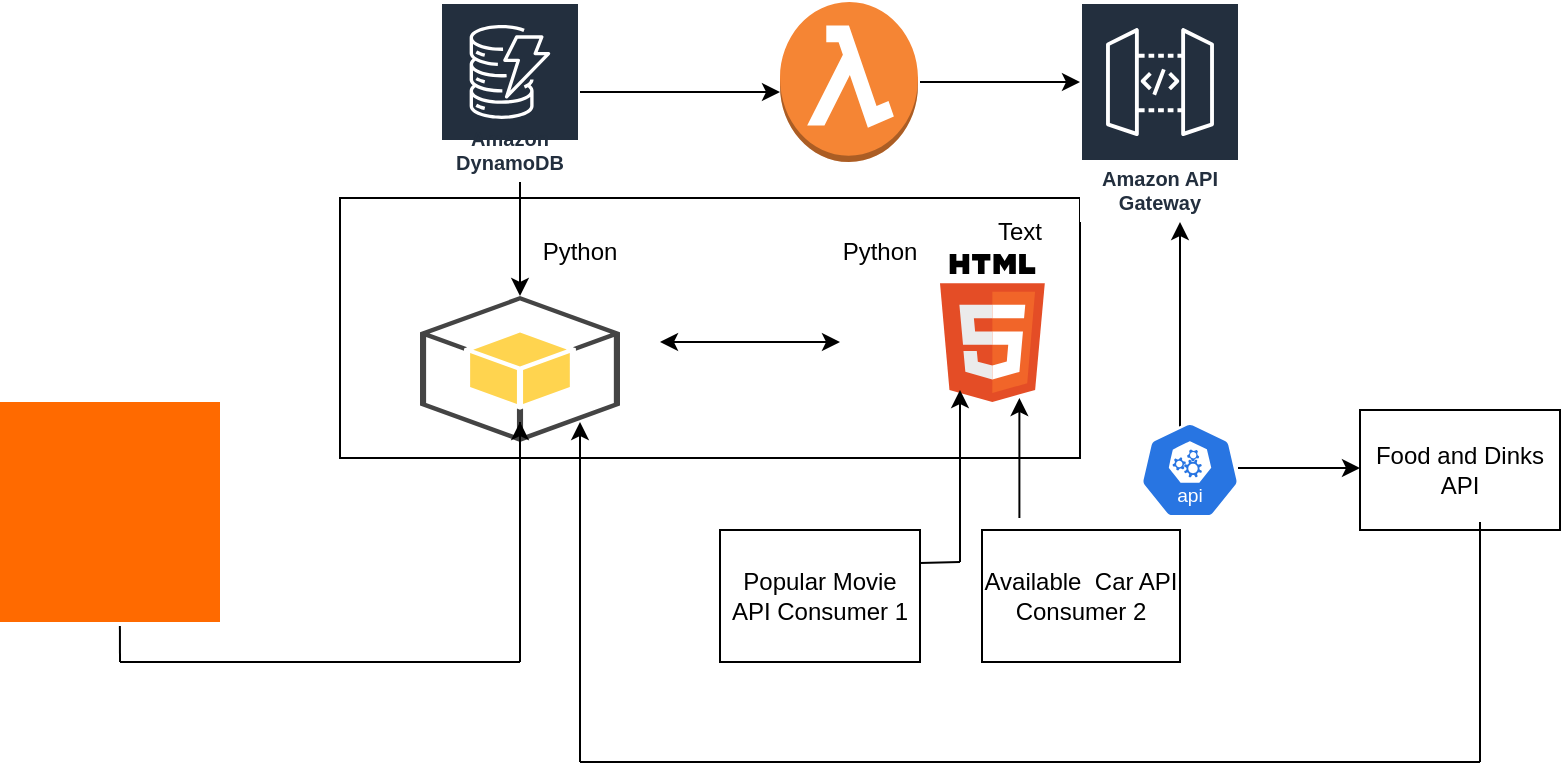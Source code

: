 <mxfile version="26.2.3">
  <diagram name="Page-1" id="HVCSzqa5o-DlwclQSeZB">
    <mxGraphModel dx="1712" dy="675" grid="1" gridSize="10" guides="1" tooltips="1" connect="1" arrows="1" fold="1" page="1" pageScale="1" pageWidth="850" pageHeight="1100" math="0" shadow="0">
      <root>
        <mxCell id="0" />
        <mxCell id="1" parent="0" />
        <mxCell id="L1P0y1qNque_wEb9isBb-7" value="" style="points=[];aspect=fixed;html=1;align=center;shadow=0;dashed=0;fillColor=#FF6A00;strokeColor=none;shape=mxgraph.alibaba_cloud.user;" parent="1" vertex="1">
          <mxGeometry x="60" y="340" width="110" height="110" as="geometry" />
        </mxCell>
        <mxCell id="L1P0y1qNque_wEb9isBb-9" value="" style="rounded=0;whiteSpace=wrap;html=1;" parent="1" vertex="1">
          <mxGeometry x="230" y="238" width="370" height="130" as="geometry" />
        </mxCell>
        <mxCell id="L1P0y1qNque_wEb9isBb-10" value="" style="outlineConnect=0;dashed=0;verticalLabelPosition=bottom;verticalAlign=top;align=center;html=1;shape=mxgraph.aws3.android;fillColor=#FFD44F;gradientColor=none;" parent="1" vertex="1">
          <mxGeometry x="270" y="287" width="100" height="73" as="geometry" />
        </mxCell>
        <mxCell id="R3J2JmFFshAX2nrimfKc-1" value="" style="endArrow=classic;html=1;rounded=0;" edge="1" parent="1" target="L1P0y1qNque_wEb9isBb-10">
          <mxGeometry width="50" height="50" relative="1" as="geometry">
            <mxPoint x="270" y="332" as="sourcePoint" />
            <mxPoint x="150" y="280" as="targetPoint" />
          </mxGeometry>
        </mxCell>
        <mxCell id="R3J2JmFFshAX2nrimfKc-7" value="" style="endArrow=classic;html=1;rounded=0;" edge="1" parent="1">
          <mxGeometry width="50" height="50" relative="1" as="geometry">
            <mxPoint x="320" y="450" as="sourcePoint" />
            <mxPoint x="320" y="350" as="targetPoint" />
            <Array as="points">
              <mxPoint x="320" y="350" />
              <mxPoint x="320" y="360" />
            </Array>
          </mxGeometry>
        </mxCell>
        <mxCell id="R3J2JmFFshAX2nrimfKc-8" value="" style="endArrow=none;html=1;rounded=0;" edge="1" parent="1">
          <mxGeometry width="50" height="50" relative="1" as="geometry">
            <mxPoint x="120" y="470" as="sourcePoint" />
            <mxPoint x="320" y="470" as="targetPoint" />
          </mxGeometry>
        </mxCell>
        <mxCell id="R3J2JmFFshAX2nrimfKc-9" value="" style="endArrow=none;html=1;rounded=0;" edge="1" parent="1">
          <mxGeometry width="50" height="50" relative="1" as="geometry">
            <mxPoint x="320" y="470" as="sourcePoint" />
            <mxPoint x="320" y="430" as="targetPoint" />
          </mxGeometry>
        </mxCell>
        <mxCell id="R3J2JmFFshAX2nrimfKc-11" value="" style="endArrow=none;html=1;rounded=0;exitX=0.545;exitY=1.018;exitDx=0;exitDy=0;exitPerimeter=0;" edge="1" parent="1" source="L1P0y1qNque_wEb9isBb-7">
          <mxGeometry width="50" height="50" relative="1" as="geometry">
            <mxPoint x="540" y="460" as="sourcePoint" />
            <mxPoint x="120" y="470" as="targetPoint" />
          </mxGeometry>
        </mxCell>
        <mxCell id="R3J2JmFFshAX2nrimfKc-12" value="Python" style="text;html=1;align=center;verticalAlign=middle;whiteSpace=wrap;rounded=0;" vertex="1" parent="1">
          <mxGeometry x="330" y="250" width="40" height="30" as="geometry" />
        </mxCell>
        <mxCell id="R3J2JmFFshAX2nrimfKc-13" value="" style="endArrow=classic;startArrow=classic;html=1;rounded=0;" edge="1" parent="1">
          <mxGeometry width="50" height="50" relative="1" as="geometry">
            <mxPoint x="480" y="310" as="sourcePoint" />
            <mxPoint x="390" y="310" as="targetPoint" />
            <Array as="points">
              <mxPoint x="470" y="310" />
            </Array>
          </mxGeometry>
        </mxCell>
        <mxCell id="R3J2JmFFshAX2nrimfKc-14" value="" style="dashed=0;outlineConnect=0;html=1;align=center;labelPosition=center;verticalLabelPosition=bottom;verticalAlign=top;shape=mxgraph.weblogos.html5" vertex="1" parent="1">
          <mxGeometry x="530" y="266" width="52.4" height="74" as="geometry" />
        </mxCell>
        <mxCell id="R3J2JmFFshAX2nrimfKc-16" value="" style="endArrow=classic;html=1;rounded=0;" edge="1" parent="1" target="L1P0y1qNque_wEb9isBb-10">
          <mxGeometry width="50" height="50" relative="1" as="geometry">
            <mxPoint x="320" y="230" as="sourcePoint" />
            <mxPoint x="600" y="290" as="targetPoint" />
          </mxGeometry>
        </mxCell>
        <mxCell id="R3J2JmFFshAX2nrimfKc-17" value="Python" style="text;html=1;align=center;verticalAlign=middle;whiteSpace=wrap;rounded=0;" vertex="1" parent="1">
          <mxGeometry x="450" y="250" width="100" height="30" as="geometry" />
        </mxCell>
        <mxCell id="R3J2JmFFshAX2nrimfKc-20" value="Amazon DynamoDB" style="sketch=0;outlineConnect=0;fontColor=#232F3E;gradientColor=none;strokeColor=#ffffff;fillColor=#232F3E;dashed=0;verticalLabelPosition=middle;verticalAlign=bottom;align=center;html=1;whiteSpace=wrap;fontSize=10;fontStyle=1;spacing=3;shape=mxgraph.aws4.productIcon;prIcon=mxgraph.aws4.dynamodb;" vertex="1" parent="1">
          <mxGeometry x="280" y="140" width="70" height="90" as="geometry" />
        </mxCell>
        <mxCell id="R3J2JmFFshAX2nrimfKc-26" value="" style="endArrow=classic;html=1;rounded=0;" edge="1" parent="1" source="R3J2JmFFshAX2nrimfKc-20">
          <mxGeometry width="50" height="50" relative="1" as="geometry">
            <mxPoint x="550" y="350" as="sourcePoint" />
            <mxPoint x="450" y="185" as="targetPoint" />
          </mxGeometry>
        </mxCell>
        <mxCell id="R3J2JmFFshAX2nrimfKc-27" value="" style="outlineConnect=0;dashed=0;verticalLabelPosition=bottom;verticalAlign=top;align=center;html=1;shape=mxgraph.aws3.lambda_function;fillColor=#F58534;gradientColor=none;" vertex="1" parent="1">
          <mxGeometry x="450" y="140" width="69" height="80" as="geometry" />
        </mxCell>
        <mxCell id="R3J2JmFFshAX2nrimfKc-28" value="" style="endArrow=classic;html=1;rounded=0;" edge="1" parent="1">
          <mxGeometry width="50" height="50" relative="1" as="geometry">
            <mxPoint x="520" y="180" as="sourcePoint" />
            <mxPoint x="600" y="180" as="targetPoint" />
          </mxGeometry>
        </mxCell>
        <mxCell id="R3J2JmFFshAX2nrimfKc-29" value="Amazon API Gateway" style="sketch=0;outlineConnect=0;fontColor=#232F3E;gradientColor=none;strokeColor=#ffffff;fillColor=#232F3E;dashed=0;verticalLabelPosition=middle;verticalAlign=bottom;align=center;html=1;whiteSpace=wrap;fontSize=10;fontStyle=1;spacing=3;shape=mxgraph.aws4.productIcon;prIcon=mxgraph.aws4.api_gateway;" vertex="1" parent="1">
          <mxGeometry x="600" y="140" width="80" height="110" as="geometry" />
        </mxCell>
        <mxCell id="R3J2JmFFshAX2nrimfKc-30" value="" style="endArrow=classic;html=1;rounded=0;entryX=0.625;entryY=1;entryDx=0;entryDy=0;entryPerimeter=0;" edge="1" parent="1" target="R3J2JmFFshAX2nrimfKc-29">
          <mxGeometry width="50" height="50" relative="1" as="geometry">
            <mxPoint x="650" y="310" as="sourcePoint" />
            <mxPoint x="650" y="260" as="targetPoint" />
            <Array as="points">
              <mxPoint x="650" y="360" />
            </Array>
          </mxGeometry>
        </mxCell>
        <mxCell id="R3J2JmFFshAX2nrimfKc-33" value="" style="aspect=fixed;sketch=0;html=1;dashed=0;whitespace=wrap;verticalLabelPosition=bottom;verticalAlign=top;fillColor=#2875E2;strokeColor=#ffffff;points=[[0.005,0.63,0],[0.1,0.2,0],[0.9,0.2,0],[0.5,0,0],[0.995,0.63,0],[0.72,0.99,0],[0.5,1,0],[0.28,0.99,0]];shape=mxgraph.kubernetes.icon2;kubernetesLabel=1;prIcon=api" vertex="1" parent="1">
          <mxGeometry x="630" y="350" width="50" height="48" as="geometry" />
        </mxCell>
        <mxCell id="R3J2JmFFshAX2nrimfKc-34" value="" style="endArrow=classic;html=1;rounded=0;" edge="1" parent="1">
          <mxGeometry width="50" height="50" relative="1" as="geometry">
            <mxPoint x="350" y="520" as="sourcePoint" />
            <mxPoint x="350" y="350" as="targetPoint" />
            <Array as="points">
              <mxPoint x="350" y="350" />
            </Array>
          </mxGeometry>
        </mxCell>
        <mxCell id="R3J2JmFFshAX2nrimfKc-39" value="" style="endArrow=classic;html=1;rounded=0;exitX=0.98;exitY=0.479;exitDx=0;exitDy=0;exitPerimeter=0;" edge="1" parent="1" source="R3J2JmFFshAX2nrimfKc-33">
          <mxGeometry width="50" height="50" relative="1" as="geometry">
            <mxPoint x="550" y="280" as="sourcePoint" />
            <mxPoint x="740" y="373" as="targetPoint" />
          </mxGeometry>
        </mxCell>
        <mxCell id="R3J2JmFFshAX2nrimfKc-40" value="Text" style="text;html=1;align=center;verticalAlign=middle;whiteSpace=wrap;rounded=0;" vertex="1" parent="1">
          <mxGeometry x="540" y="240" width="60" height="30" as="geometry" />
        </mxCell>
        <mxCell id="R3J2JmFFshAX2nrimfKc-41" value="Food and Dinks API" style="rounded=0;whiteSpace=wrap;html=1;" vertex="1" parent="1">
          <mxGeometry x="740" y="344" width="100" height="60" as="geometry" />
        </mxCell>
        <mxCell id="R3J2JmFFshAX2nrimfKc-42" value="Popular Movie API Consumer 1" style="rounded=0;whiteSpace=wrap;html=1;" vertex="1" parent="1">
          <mxGeometry x="420" y="404" width="100" height="66" as="geometry" />
        </mxCell>
        <mxCell id="R3J2JmFFshAX2nrimfKc-46" value="Available&amp;nbsp; Car API Consumer 2" style="rounded=0;whiteSpace=wrap;html=1;" vertex="1" parent="1">
          <mxGeometry x="551" y="404" width="99" height="66" as="geometry" />
        </mxCell>
        <mxCell id="R3J2JmFFshAX2nrimfKc-48" value="" style="endArrow=classic;html=1;rounded=0;" edge="1" parent="1">
          <mxGeometry width="50" height="50" relative="1" as="geometry">
            <mxPoint x="540" y="420" as="sourcePoint" />
            <mxPoint x="540" y="334" as="targetPoint" />
          </mxGeometry>
        </mxCell>
        <mxCell id="R3J2JmFFshAX2nrimfKc-49" value="" style="endArrow=none;html=1;rounded=0;exitX=1;exitY=0.25;exitDx=0;exitDy=0;" edge="1" parent="1" source="R3J2JmFFshAX2nrimfKc-42">
          <mxGeometry width="50" height="50" relative="1" as="geometry">
            <mxPoint x="550" y="280" as="sourcePoint" />
            <mxPoint x="540" y="420" as="targetPoint" />
          </mxGeometry>
        </mxCell>
        <mxCell id="R3J2JmFFshAX2nrimfKc-50" value="" style="endArrow=classic;html=1;rounded=0;" edge="1" parent="1">
          <mxGeometry width="50" height="50" relative="1" as="geometry">
            <mxPoint x="569.7" y="398" as="sourcePoint" />
            <mxPoint x="569.7" y="338" as="targetPoint" />
            <Array as="points">
              <mxPoint x="569.7" y="338" />
            </Array>
          </mxGeometry>
        </mxCell>
        <mxCell id="R3J2JmFFshAX2nrimfKc-51" value="" style="endArrow=none;html=1;rounded=0;" edge="1" parent="1">
          <mxGeometry width="50" height="50" relative="1" as="geometry">
            <mxPoint x="350" y="520" as="sourcePoint" />
            <mxPoint x="800" y="520" as="targetPoint" />
          </mxGeometry>
        </mxCell>
        <mxCell id="R3J2JmFFshAX2nrimfKc-55" value="" style="endArrow=none;html=1;rounded=0;" edge="1" parent="1">
          <mxGeometry width="50" height="50" relative="1" as="geometry">
            <mxPoint x="800" y="520" as="sourcePoint" />
            <mxPoint x="800" y="400" as="targetPoint" />
          </mxGeometry>
        </mxCell>
      </root>
    </mxGraphModel>
  </diagram>
</mxfile>
